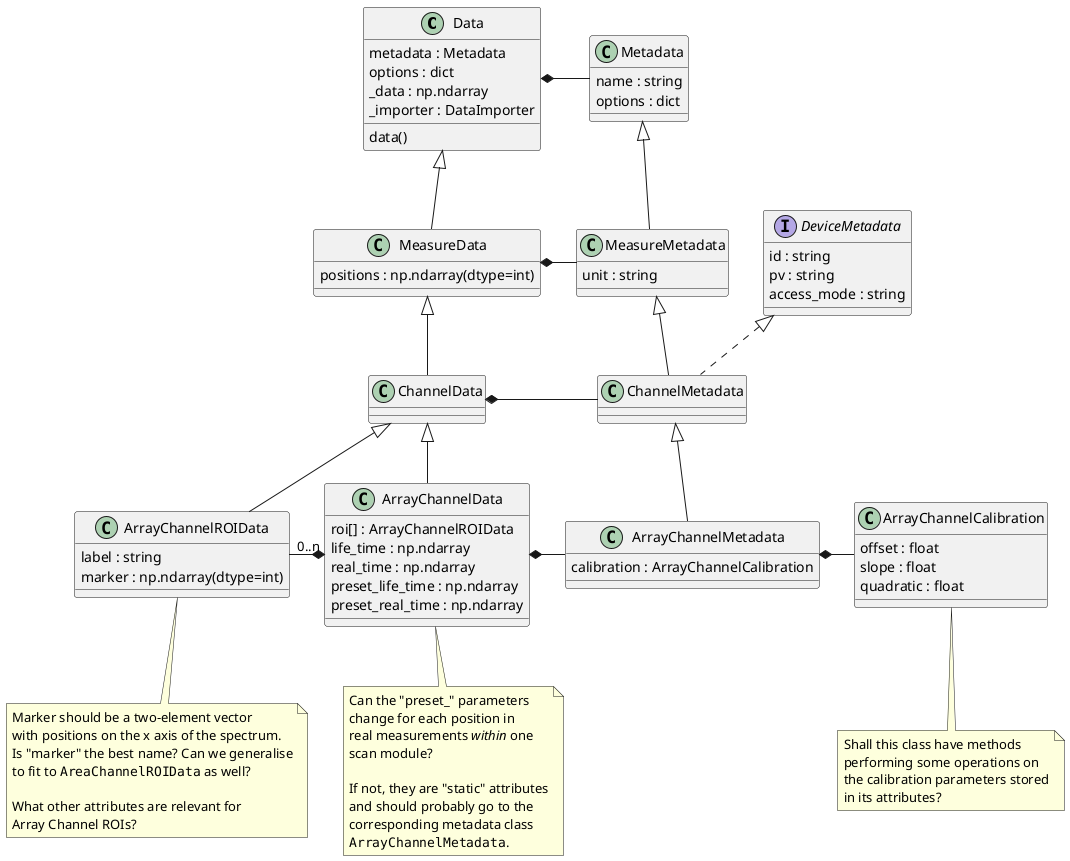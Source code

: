 @startuml
'https://plantuml.com/class-diagram

class Data {
    metadata : Metadata
    options : dict
    _data : np.ndarray
    _importer : DataImporter
    data()
}

Data *- Metadata

class MeasureData extends Data {
    {field} positions : np.ndarray(dtype=int)
}

MeasureData *- MeasureMetadata

class ChannelData extends MeasureData

ChannelData *- ChannelMetadata

class ArrayChannelData extends ChannelData {
    roi[] : ArrayChannelROIData
    life_time : np.ndarray
    real_time : np.ndarray
    preset_life_time : np.ndarray
    preset_real_time : np.ndarray
}
note bottom of ArrayChannelData
    Can the "preset_" parameters
    change for each position in
    real measurements <i>within</i> one
    scan module?

    If not, they are "static" attributes
    and should probably go to the
    corresponding metadata class
    ""ArrayChannelMetadata"".
end note

ArrayChannelData *- ArrayChannelMetadata

ArrayChannelROIData "0..n" -* ArrayChannelData

class ArrayChannelROIData extends ChannelData{
    {field} label : string
    {field} marker : np.ndarray(dtype=int)
}
note bottom of ArrayChannelROIData
    Marker should be a two-element vector
    with positions on the x axis of the spectrum.
    Is "marker" the best name? Can we generalise
    to fit to ""AreaChannelROIData"" as well?

    What other attributes are relevant for
    Array Channel ROIs?
end note


class Metadata {
    name : string
    options : dict
}

class MeasureMetadata extends Metadata {
    unit : string
}

interface DeviceMetadata {
    id : string
    pv : string
    access_mode : string
}

class ChannelMetadata extends MeasureMetadata implements DeviceMetadata

class ArrayChannelMetadata extends ChannelMetadata {
    calibration : ArrayChannelCalibration
}

ArrayChannelMetadata *- ArrayChannelCalibration

class ArrayChannelCalibration {
    offset : float
    slope : float
    quadratic : float
}
note bottom of ArrayChannelCalibration
    Shall this class have methods
    performing some operations on
    the calibration parameters stored
    in its attributes?
end note

@enduml